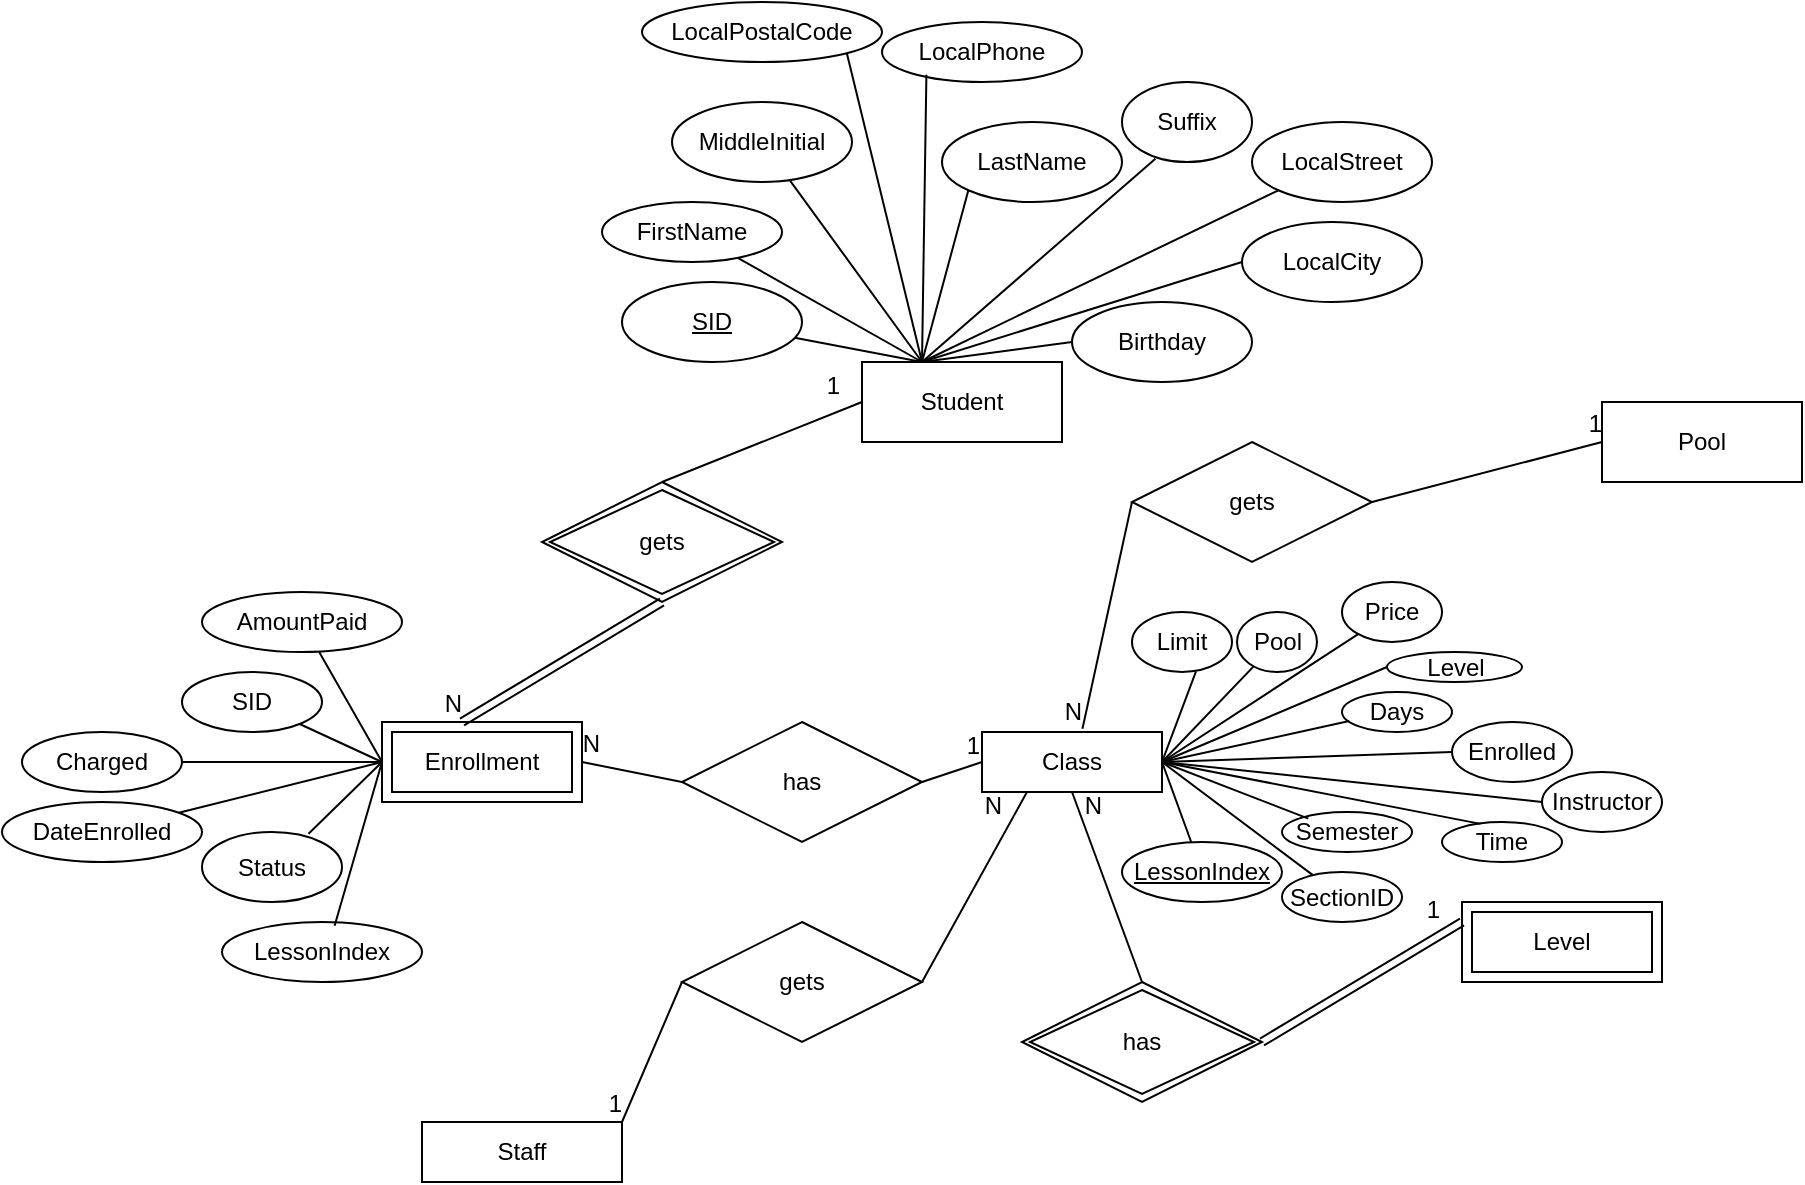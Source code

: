 <mxfile version="15.7.3" type="github">
  <diagram id="IuRK4OOVFnM3gcbih9Tb" name="Page-1">
    <mxGraphModel dx="1167" dy="194" grid="1" gridSize="10" guides="1" tooltips="1" connect="1" arrows="1" fold="1" page="1" pageScale="1" pageWidth="850" pageHeight="1100" math="0" shadow="0">
      <root>
        <mxCell id="0" />
        <mxCell id="1" parent="0" />
        <mxCell id="EqGL3WKhdZ_vhaVdY7gF-1" value="Class" style="rounded=0;whiteSpace=wrap;html=1;" vertex="1" parent="1">
          <mxGeometry x="390" y="575" width="90" height="30" as="geometry" />
        </mxCell>
        <mxCell id="EqGL3WKhdZ_vhaVdY7gF-3" value="Pool" style="rounded=0;whiteSpace=wrap;html=1;" vertex="1" parent="1">
          <mxGeometry x="700" y="410" width="100" height="40" as="geometry" />
        </mxCell>
        <mxCell id="EqGL3WKhdZ_vhaVdY7gF-4" value="Staff" style="rounded=0;whiteSpace=wrap;html=1;" vertex="1" parent="1">
          <mxGeometry x="110" y="770" width="100" height="30" as="geometry" />
        </mxCell>
        <mxCell id="EqGL3WKhdZ_vhaVdY7gF-6" value="Student" style="rounded=0;whiteSpace=wrap;html=1;" vertex="1" parent="1">
          <mxGeometry x="330" y="390" width="100" height="40" as="geometry" />
        </mxCell>
        <mxCell id="EqGL3WKhdZ_vhaVdY7gF-7" value="Enrollment" style="shape=ext;margin=3;double=1;whiteSpace=wrap;html=1;align=center;" vertex="1" parent="1">
          <mxGeometry x="90" y="570" width="100" height="40" as="geometry" />
        </mxCell>
        <mxCell id="EqGL3WKhdZ_vhaVdY7gF-8" value="Level" style="shape=ext;margin=3;double=1;whiteSpace=wrap;html=1;align=center;" vertex="1" parent="1">
          <mxGeometry x="630" y="660" width="100" height="40" as="geometry" />
        </mxCell>
        <mxCell id="EqGL3WKhdZ_vhaVdY7gF-10" value="has" style="shape=rhombus;double=1;perimeter=rhombusPerimeter;whiteSpace=wrap;html=1;align=center;" vertex="1" parent="1">
          <mxGeometry x="410" y="700" width="120" height="60" as="geometry" />
        </mxCell>
        <mxCell id="EqGL3WKhdZ_vhaVdY7gF-11" value="gets" style="shape=rhombus;double=1;perimeter=rhombusPerimeter;whiteSpace=wrap;html=1;align=center;" vertex="1" parent="1">
          <mxGeometry x="170" y="450" width="120" height="60" as="geometry" />
        </mxCell>
        <mxCell id="EqGL3WKhdZ_vhaVdY7gF-16" value="" style="shape=link;html=1;rounded=0;endArrow=none;endFill=0;entryX=0;entryY=0.25;entryDx=0;entryDy=0;exitX=1;exitY=0.5;exitDx=0;exitDy=0;" edge="1" parent="1" source="EqGL3WKhdZ_vhaVdY7gF-10" target="EqGL3WKhdZ_vhaVdY7gF-8">
          <mxGeometry relative="1" as="geometry">
            <mxPoint x="629.8" y="440" as="sourcePoint" />
            <mxPoint x="630" y="508" as="targetPoint" />
          </mxGeometry>
        </mxCell>
        <mxCell id="EqGL3WKhdZ_vhaVdY7gF-17" value="1" style="resizable=0;html=1;align=right;verticalAlign=bottom;" connectable="0" vertex="1" parent="EqGL3WKhdZ_vhaVdY7gF-16">
          <mxGeometry x="1" relative="1" as="geometry">
            <mxPoint x="-10" y="2" as="offset" />
          </mxGeometry>
        </mxCell>
        <mxCell id="EqGL3WKhdZ_vhaVdY7gF-18" value="" style="shape=link;html=1;rounded=0;endArrow=none;endFill=0;entryX=0.4;entryY=0;entryDx=0;entryDy=0;entryPerimeter=0;exitX=0.5;exitY=1;exitDx=0;exitDy=0;" edge="1" parent="1" source="EqGL3WKhdZ_vhaVdY7gF-11" target="EqGL3WKhdZ_vhaVdY7gF-7">
          <mxGeometry relative="1" as="geometry">
            <mxPoint x="130" y="500" as="sourcePoint" />
            <mxPoint x="290" y="500" as="targetPoint" />
          </mxGeometry>
        </mxCell>
        <mxCell id="EqGL3WKhdZ_vhaVdY7gF-19" value="N" style="resizable=0;html=1;align=right;verticalAlign=bottom;" connectable="0" vertex="1" parent="EqGL3WKhdZ_vhaVdY7gF-18">
          <mxGeometry x="1" relative="1" as="geometry" />
        </mxCell>
        <mxCell id="EqGL3WKhdZ_vhaVdY7gF-20" value="" style="endArrow=none;html=1;rounded=0;entryX=0;entryY=0.5;entryDx=0;entryDy=0;exitX=0.5;exitY=0;exitDx=0;exitDy=0;" edge="1" parent="1" source="EqGL3WKhdZ_vhaVdY7gF-11" target="EqGL3WKhdZ_vhaVdY7gF-6">
          <mxGeometry relative="1" as="geometry">
            <mxPoint x="280" y="450" as="sourcePoint" />
            <mxPoint x="440" y="450" as="targetPoint" />
          </mxGeometry>
        </mxCell>
        <mxCell id="EqGL3WKhdZ_vhaVdY7gF-21" value="1" style="resizable=0;html=1;align=right;verticalAlign=bottom;" connectable="0" vertex="1" parent="EqGL3WKhdZ_vhaVdY7gF-20">
          <mxGeometry x="1" relative="1" as="geometry">
            <mxPoint x="-10" as="offset" />
          </mxGeometry>
        </mxCell>
        <mxCell id="EqGL3WKhdZ_vhaVdY7gF-22" value="" style="endArrow=none;html=1;rounded=0;entryX=0.5;entryY=1;entryDx=0;entryDy=0;exitX=0.5;exitY=0;exitDx=0;exitDy=0;" edge="1" parent="1" source="EqGL3WKhdZ_vhaVdY7gF-10" target="EqGL3WKhdZ_vhaVdY7gF-1">
          <mxGeometry relative="1" as="geometry">
            <mxPoint x="600" y="440" as="sourcePoint" />
            <mxPoint x="760" y="440" as="targetPoint" />
          </mxGeometry>
        </mxCell>
        <mxCell id="EqGL3WKhdZ_vhaVdY7gF-23" value="N" style="resizable=0;html=1;align=right;verticalAlign=bottom;" connectable="0" vertex="1" parent="EqGL3WKhdZ_vhaVdY7gF-22">
          <mxGeometry x="1" relative="1" as="geometry">
            <mxPoint x="15" y="15" as="offset" />
          </mxGeometry>
        </mxCell>
        <mxCell id="EqGL3WKhdZ_vhaVdY7gF-27" value="has" style="shape=rhombus;perimeter=rhombusPerimeter;whiteSpace=wrap;html=1;align=center;" vertex="1" parent="1">
          <mxGeometry x="240" y="570" width="120" height="60" as="geometry" />
        </mxCell>
        <mxCell id="EqGL3WKhdZ_vhaVdY7gF-28" value="" style="endArrow=none;html=1;rounded=0;entryX=0;entryY=0.5;entryDx=0;entryDy=0;exitX=1;exitY=0.5;exitDx=0;exitDy=0;" edge="1" parent="1" source="EqGL3WKhdZ_vhaVdY7gF-27" target="EqGL3WKhdZ_vhaVdY7gF-1">
          <mxGeometry relative="1" as="geometry">
            <mxPoint x="330" y="620" as="sourcePoint" />
            <mxPoint x="490" y="620" as="targetPoint" />
          </mxGeometry>
        </mxCell>
        <mxCell id="EqGL3WKhdZ_vhaVdY7gF-29" value="1" style="resizable=0;html=1;align=right;verticalAlign=bottom;" connectable="0" vertex="1" parent="EqGL3WKhdZ_vhaVdY7gF-28">
          <mxGeometry x="1" relative="1" as="geometry" />
        </mxCell>
        <mxCell id="EqGL3WKhdZ_vhaVdY7gF-30" value="" style="endArrow=none;html=1;rounded=0;entryX=1;entryY=0.5;entryDx=0;entryDy=0;" edge="1" parent="1" target="EqGL3WKhdZ_vhaVdY7gF-7">
          <mxGeometry relative="1" as="geometry">
            <mxPoint x="240" y="600" as="sourcePoint" />
            <mxPoint x="490" y="620" as="targetPoint" />
          </mxGeometry>
        </mxCell>
        <mxCell id="EqGL3WKhdZ_vhaVdY7gF-31" value="N" style="resizable=0;html=1;align=right;verticalAlign=bottom;" connectable="0" vertex="1" parent="EqGL3WKhdZ_vhaVdY7gF-30">
          <mxGeometry x="1" relative="1" as="geometry">
            <mxPoint x="10" as="offset" />
          </mxGeometry>
        </mxCell>
        <mxCell id="EqGL3WKhdZ_vhaVdY7gF-32" value="gets" style="shape=rhombus;perimeter=rhombusPerimeter;whiteSpace=wrap;html=1;align=center;" vertex="1" parent="1">
          <mxGeometry x="465" y="430" width="120" height="60" as="geometry" />
        </mxCell>
        <mxCell id="EqGL3WKhdZ_vhaVdY7gF-33" value="" style="endArrow=none;html=1;rounded=0;entryX=0;entryY=0.5;entryDx=0;entryDy=0;exitX=1;exitY=0.5;exitDx=0;exitDy=0;" edge="1" parent="1" source="EqGL3WKhdZ_vhaVdY7gF-32" target="EqGL3WKhdZ_vhaVdY7gF-3">
          <mxGeometry relative="1" as="geometry">
            <mxPoint x="480" y="520" as="sourcePoint" />
            <mxPoint x="640" y="520" as="targetPoint" />
          </mxGeometry>
        </mxCell>
        <mxCell id="EqGL3WKhdZ_vhaVdY7gF-34" value="1" style="resizable=0;html=1;align=right;verticalAlign=bottom;" connectable="0" vertex="1" parent="EqGL3WKhdZ_vhaVdY7gF-33">
          <mxGeometry x="1" relative="1" as="geometry">
            <mxPoint as="offset" />
          </mxGeometry>
        </mxCell>
        <mxCell id="EqGL3WKhdZ_vhaVdY7gF-35" value="" style="endArrow=none;html=1;rounded=0;exitX=0;exitY=0.5;exitDx=0;exitDy=0;entryX=0.558;entryY=-0.053;entryDx=0;entryDy=0;entryPerimeter=0;" edge="1" parent="1" source="EqGL3WKhdZ_vhaVdY7gF-32" target="EqGL3WKhdZ_vhaVdY7gF-1">
          <mxGeometry relative="1" as="geometry">
            <mxPoint x="480" y="520" as="sourcePoint" />
            <mxPoint x="440" y="570" as="targetPoint" />
          </mxGeometry>
        </mxCell>
        <mxCell id="EqGL3WKhdZ_vhaVdY7gF-36" value="N" style="resizable=0;html=1;align=right;verticalAlign=bottom;" connectable="0" vertex="1" parent="EqGL3WKhdZ_vhaVdY7gF-35">
          <mxGeometry x="1" relative="1" as="geometry" />
        </mxCell>
        <mxCell id="EqGL3WKhdZ_vhaVdY7gF-37" value="gets" style="shape=rhombus;perimeter=rhombusPerimeter;whiteSpace=wrap;html=1;align=center;" vertex="1" parent="1">
          <mxGeometry x="240" y="670" width="120" height="60" as="geometry" />
        </mxCell>
        <mxCell id="EqGL3WKhdZ_vhaVdY7gF-38" value="" style="endArrow=none;html=1;rounded=0;exitX=1;exitY=0.5;exitDx=0;exitDy=0;entryX=0.25;entryY=1;entryDx=0;entryDy=0;" edge="1" parent="1" source="EqGL3WKhdZ_vhaVdY7gF-37" target="EqGL3WKhdZ_vhaVdY7gF-1">
          <mxGeometry relative="1" as="geometry">
            <mxPoint x="330" y="620" as="sourcePoint" />
            <mxPoint x="490" y="620" as="targetPoint" />
          </mxGeometry>
        </mxCell>
        <mxCell id="EqGL3WKhdZ_vhaVdY7gF-39" value="N" style="resizable=0;html=1;align=right;verticalAlign=bottom;" connectable="0" vertex="1" parent="EqGL3WKhdZ_vhaVdY7gF-38">
          <mxGeometry x="1" relative="1" as="geometry">
            <mxPoint x="-12" y="15" as="offset" />
          </mxGeometry>
        </mxCell>
        <mxCell id="EqGL3WKhdZ_vhaVdY7gF-40" value="" style="endArrow=none;html=1;rounded=0;exitX=0;exitY=0.5;exitDx=0;exitDy=0;" edge="1" parent="1" source="EqGL3WKhdZ_vhaVdY7gF-37">
          <mxGeometry relative="1" as="geometry">
            <mxPoint x="230" y="700" as="sourcePoint" />
            <mxPoint x="210" y="770" as="targetPoint" />
          </mxGeometry>
        </mxCell>
        <mxCell id="EqGL3WKhdZ_vhaVdY7gF-41" value="1" style="resizable=0;html=1;align=right;verticalAlign=bottom;" connectable="0" vertex="1" parent="EqGL3WKhdZ_vhaVdY7gF-40">
          <mxGeometry x="1" relative="1" as="geometry" />
        </mxCell>
        <mxCell id="EqGL3WKhdZ_vhaVdY7gF-43" value="SID" style="ellipse;whiteSpace=wrap;html=1;align=center;fontStyle=4;" vertex="1" parent="1">
          <mxGeometry x="210" y="350" width="90" height="40" as="geometry" />
        </mxCell>
        <mxCell id="EqGL3WKhdZ_vhaVdY7gF-44" value="FirstName" style="ellipse;whiteSpace=wrap;html=1;align=center;" vertex="1" parent="1">
          <mxGeometry x="200" y="310" width="90" height="30" as="geometry" />
        </mxCell>
        <mxCell id="EqGL3WKhdZ_vhaVdY7gF-45" value="MiddleInitial" style="ellipse;whiteSpace=wrap;html=1;align=center;" vertex="1" parent="1">
          <mxGeometry x="235" y="260" width="90" height="40" as="geometry" />
        </mxCell>
        <mxCell id="EqGL3WKhdZ_vhaVdY7gF-46" value="LastName" style="ellipse;whiteSpace=wrap;html=1;align=center;" vertex="1" parent="1">
          <mxGeometry x="370" y="270" width="90" height="40" as="geometry" />
        </mxCell>
        <mxCell id="EqGL3WKhdZ_vhaVdY7gF-47" value="Suffix" style="ellipse;whiteSpace=wrap;html=1;align=center;" vertex="1" parent="1">
          <mxGeometry x="460" y="250" width="65" height="40" as="geometry" />
        </mxCell>
        <mxCell id="EqGL3WKhdZ_vhaVdY7gF-48" value="Birthday" style="ellipse;whiteSpace=wrap;html=1;align=center;" vertex="1" parent="1">
          <mxGeometry x="435" y="360" width="90" height="40" as="geometry" />
        </mxCell>
        <mxCell id="EqGL3WKhdZ_vhaVdY7gF-49" value="LocalStreet" style="ellipse;whiteSpace=wrap;html=1;align=center;" vertex="1" parent="1">
          <mxGeometry x="525" y="270" width="90" height="40" as="geometry" />
        </mxCell>
        <mxCell id="EqGL3WKhdZ_vhaVdY7gF-50" value="LocalCity" style="ellipse;whiteSpace=wrap;html=1;align=center;" vertex="1" parent="1">
          <mxGeometry x="520" y="320" width="90" height="40" as="geometry" />
        </mxCell>
        <mxCell id="EqGL3WKhdZ_vhaVdY7gF-51" value="LocalPostalCode" style="ellipse;whiteSpace=wrap;html=1;align=center;" vertex="1" parent="1">
          <mxGeometry x="220" y="210" width="120" height="30" as="geometry" />
        </mxCell>
        <mxCell id="EqGL3WKhdZ_vhaVdY7gF-52" value="LocalPhone" style="ellipse;whiteSpace=wrap;html=1;align=center;" vertex="1" parent="1">
          <mxGeometry x="340" y="220" width="100" height="30" as="geometry" />
        </mxCell>
        <mxCell id="EqGL3WKhdZ_vhaVdY7gF-54" value="" style="endArrow=none;html=1;rounded=0;" edge="1" parent="1" source="EqGL3WKhdZ_vhaVdY7gF-43">
          <mxGeometry relative="1" as="geometry">
            <mxPoint x="370" y="320" as="sourcePoint" />
            <mxPoint x="360" y="390" as="targetPoint" />
          </mxGeometry>
        </mxCell>
        <mxCell id="EqGL3WKhdZ_vhaVdY7gF-55" value="" style="endArrow=none;html=1;rounded=0;" edge="1" parent="1" target="EqGL3WKhdZ_vhaVdY7gF-44">
          <mxGeometry relative="1" as="geometry">
            <mxPoint x="360" y="390" as="sourcePoint" />
            <mxPoint x="530" y="320" as="targetPoint" />
          </mxGeometry>
        </mxCell>
        <mxCell id="EqGL3WKhdZ_vhaVdY7gF-56" value="" style="endArrow=none;html=1;rounded=0;entryX=0;entryY=0.5;entryDx=0;entryDy=0;" edge="1" parent="1" target="EqGL3WKhdZ_vhaVdY7gF-48">
          <mxGeometry relative="1" as="geometry">
            <mxPoint x="360" y="390" as="sourcePoint" />
            <mxPoint x="530" y="320" as="targetPoint" />
          </mxGeometry>
        </mxCell>
        <mxCell id="EqGL3WKhdZ_vhaVdY7gF-57" value="" style="endArrow=none;html=1;rounded=0;entryX=0;entryY=0.5;entryDx=0;entryDy=0;" edge="1" parent="1" target="EqGL3WKhdZ_vhaVdY7gF-50">
          <mxGeometry relative="1" as="geometry">
            <mxPoint x="360" y="390" as="sourcePoint" />
            <mxPoint x="530" y="320" as="targetPoint" />
          </mxGeometry>
        </mxCell>
        <mxCell id="EqGL3WKhdZ_vhaVdY7gF-58" value="" style="endArrow=none;html=1;rounded=0;entryX=0;entryY=1;entryDx=0;entryDy=0;" edge="1" parent="1" target="EqGL3WKhdZ_vhaVdY7gF-49">
          <mxGeometry relative="1" as="geometry">
            <mxPoint x="360" y="390" as="sourcePoint" />
            <mxPoint x="530" y="320" as="targetPoint" />
          </mxGeometry>
        </mxCell>
        <mxCell id="EqGL3WKhdZ_vhaVdY7gF-59" value="" style="endArrow=none;html=1;rounded=0;entryX=0.257;entryY=0.959;entryDx=0;entryDy=0;entryPerimeter=0;" edge="1" parent="1" target="EqGL3WKhdZ_vhaVdY7gF-47">
          <mxGeometry relative="1" as="geometry">
            <mxPoint x="360" y="390" as="sourcePoint" />
            <mxPoint x="530" y="320" as="targetPoint" />
          </mxGeometry>
        </mxCell>
        <mxCell id="EqGL3WKhdZ_vhaVdY7gF-60" value="" style="endArrow=none;html=1;rounded=0;" edge="1" parent="1" target="EqGL3WKhdZ_vhaVdY7gF-45">
          <mxGeometry relative="1" as="geometry">
            <mxPoint x="360" y="390" as="sourcePoint" />
            <mxPoint x="530" y="320" as="targetPoint" />
          </mxGeometry>
        </mxCell>
        <mxCell id="EqGL3WKhdZ_vhaVdY7gF-61" value="" style="endArrow=none;html=1;rounded=0;entryX=0;entryY=1;entryDx=0;entryDy=0;" edge="1" parent="1" target="EqGL3WKhdZ_vhaVdY7gF-46">
          <mxGeometry relative="1" as="geometry">
            <mxPoint x="360" y="390" as="sourcePoint" />
            <mxPoint x="530" y="320" as="targetPoint" />
          </mxGeometry>
        </mxCell>
        <mxCell id="EqGL3WKhdZ_vhaVdY7gF-62" value="" style="endArrow=none;html=1;rounded=0;entryX=1;entryY=1;entryDx=0;entryDy=0;" edge="1" parent="1" target="EqGL3WKhdZ_vhaVdY7gF-51">
          <mxGeometry relative="1" as="geometry">
            <mxPoint x="360" y="390" as="sourcePoint" />
            <mxPoint x="530" y="320" as="targetPoint" />
          </mxGeometry>
        </mxCell>
        <mxCell id="EqGL3WKhdZ_vhaVdY7gF-63" value="" style="endArrow=none;html=1;rounded=0;entryX=0.222;entryY=0.879;entryDx=0;entryDy=0;entryPerimeter=0;" edge="1" parent="1" target="EqGL3WKhdZ_vhaVdY7gF-52">
          <mxGeometry relative="1" as="geometry">
            <mxPoint x="360" y="390" as="sourcePoint" />
            <mxPoint x="530" y="320" as="targetPoint" />
          </mxGeometry>
        </mxCell>
        <mxCell id="EqGL3WKhdZ_vhaVdY7gF-65" value="SID" style="ellipse;whiteSpace=wrap;html=1;align=center;" vertex="1" parent="1">
          <mxGeometry x="-10" y="545" width="70" height="30" as="geometry" />
        </mxCell>
        <mxCell id="EqGL3WKhdZ_vhaVdY7gF-66" value="LessonIndex" style="ellipse;whiteSpace=wrap;html=1;align=center;" vertex="1" parent="1">
          <mxGeometry x="10" y="670" width="100" height="30" as="geometry" />
        </mxCell>
        <mxCell id="EqGL3WKhdZ_vhaVdY7gF-67" value="Status" style="ellipse;whiteSpace=wrap;html=1;align=center;" vertex="1" parent="1">
          <mxGeometry y="625" width="70" height="35" as="geometry" />
        </mxCell>
        <mxCell id="EqGL3WKhdZ_vhaVdY7gF-69" value="Charged" style="ellipse;whiteSpace=wrap;html=1;align=center;" vertex="1" parent="1">
          <mxGeometry x="-90" y="575" width="80" height="30" as="geometry" />
        </mxCell>
        <mxCell id="EqGL3WKhdZ_vhaVdY7gF-71" value="AmountPaid" style="ellipse;whiteSpace=wrap;html=1;align=center;" vertex="1" parent="1">
          <mxGeometry y="505" width="100" height="30" as="geometry" />
        </mxCell>
        <mxCell id="EqGL3WKhdZ_vhaVdY7gF-72" value="DateEnrolled" style="ellipse;whiteSpace=wrap;html=1;align=center;" vertex="1" parent="1">
          <mxGeometry x="-100" y="610" width="100" height="30" as="geometry" />
        </mxCell>
        <mxCell id="EqGL3WKhdZ_vhaVdY7gF-73" value="" style="endArrow=none;html=1;rounded=0;entryX=0;entryY=0.5;entryDx=0;entryDy=0;" edge="1" parent="1" source="EqGL3WKhdZ_vhaVdY7gF-65" target="EqGL3WKhdZ_vhaVdY7gF-7">
          <mxGeometry relative="1" as="geometry">
            <mxPoint x="70" y="640" as="sourcePoint" />
            <mxPoint x="230" y="640" as="targetPoint" />
          </mxGeometry>
        </mxCell>
        <mxCell id="EqGL3WKhdZ_vhaVdY7gF-74" value="" style="endArrow=none;html=1;rounded=0;" edge="1" parent="1" source="EqGL3WKhdZ_vhaVdY7gF-71">
          <mxGeometry relative="1" as="geometry">
            <mxPoint x="70" y="640" as="sourcePoint" />
            <mxPoint x="90" y="590" as="targetPoint" />
          </mxGeometry>
        </mxCell>
        <mxCell id="EqGL3WKhdZ_vhaVdY7gF-75" value="" style="endArrow=none;html=1;rounded=0;exitX=0;exitY=0.5;exitDx=0;exitDy=0;entryX=0.761;entryY=0.026;entryDx=0;entryDy=0;entryPerimeter=0;" edge="1" parent="1" source="EqGL3WKhdZ_vhaVdY7gF-7" target="EqGL3WKhdZ_vhaVdY7gF-67">
          <mxGeometry relative="1" as="geometry">
            <mxPoint x="70" y="640" as="sourcePoint" />
            <mxPoint x="230" y="640" as="targetPoint" />
          </mxGeometry>
        </mxCell>
        <mxCell id="EqGL3WKhdZ_vhaVdY7gF-76" value="" style="endArrow=none;html=1;rounded=0;exitX=0;exitY=0.5;exitDx=0;exitDy=0;" edge="1" parent="1" source="EqGL3WKhdZ_vhaVdY7gF-7" target="EqGL3WKhdZ_vhaVdY7gF-69">
          <mxGeometry relative="1" as="geometry">
            <mxPoint x="70" y="640" as="sourcePoint" />
            <mxPoint x="230" y="640" as="targetPoint" />
          </mxGeometry>
        </mxCell>
        <mxCell id="EqGL3WKhdZ_vhaVdY7gF-77" value="" style="endArrow=none;html=1;rounded=0;entryX=0.563;entryY=0.062;entryDx=0;entryDy=0;entryPerimeter=0;" edge="1" parent="1" target="EqGL3WKhdZ_vhaVdY7gF-66">
          <mxGeometry relative="1" as="geometry">
            <mxPoint x="90" y="590" as="sourcePoint" />
            <mxPoint x="70" y="680" as="targetPoint" />
          </mxGeometry>
        </mxCell>
        <mxCell id="EqGL3WKhdZ_vhaVdY7gF-78" value="" style="endArrow=none;html=1;rounded=0;" edge="1" parent="1" target="EqGL3WKhdZ_vhaVdY7gF-72">
          <mxGeometry relative="1" as="geometry">
            <mxPoint x="90" y="590" as="sourcePoint" />
            <mxPoint x="230" y="640" as="targetPoint" />
          </mxGeometry>
        </mxCell>
        <mxCell id="EqGL3WKhdZ_vhaVdY7gF-79" value="SectionID" style="ellipse;whiteSpace=wrap;html=1;align=center;" vertex="1" parent="1">
          <mxGeometry x="540" y="645" width="60" height="25" as="geometry" />
        </mxCell>
        <mxCell id="EqGL3WKhdZ_vhaVdY7gF-80" value="LessonIndex" style="ellipse;whiteSpace=wrap;html=1;align=center;fontStyle=4;" vertex="1" parent="1">
          <mxGeometry x="460" y="630" width="80" height="30" as="geometry" />
        </mxCell>
        <mxCell id="EqGL3WKhdZ_vhaVdY7gF-81" value="Level" style="ellipse;whiteSpace=wrap;html=1;align=center;" vertex="1" parent="1">
          <mxGeometry x="592.5" y="535" width="67.5" height="15" as="geometry" />
        </mxCell>
        <mxCell id="EqGL3WKhdZ_vhaVdY7gF-83" value="Semester" style="ellipse;whiteSpace=wrap;html=1;align=center;" vertex="1" parent="1">
          <mxGeometry x="540" y="615" width="65" height="20" as="geometry" />
        </mxCell>
        <mxCell id="EqGL3WKhdZ_vhaVdY7gF-84" value="Days" style="ellipse;whiteSpace=wrap;html=1;align=center;" vertex="1" parent="1">
          <mxGeometry x="570" y="555" width="55" height="20" as="geometry" />
        </mxCell>
        <mxCell id="EqGL3WKhdZ_vhaVdY7gF-85" value="Time" style="ellipse;whiteSpace=wrap;html=1;align=center;" vertex="1" parent="1">
          <mxGeometry x="620" y="620" width="60" height="20" as="geometry" />
        </mxCell>
        <mxCell id="EqGL3WKhdZ_vhaVdY7gF-86" value="Pool" style="ellipse;whiteSpace=wrap;html=1;align=center;" vertex="1" parent="1">
          <mxGeometry x="517.5" y="515" width="40" height="30" as="geometry" />
        </mxCell>
        <mxCell id="EqGL3WKhdZ_vhaVdY7gF-87" value="Instructor" style="ellipse;whiteSpace=wrap;html=1;align=center;" vertex="1" parent="1">
          <mxGeometry x="670" y="595" width="60" height="30" as="geometry" />
        </mxCell>
        <mxCell id="EqGL3WKhdZ_vhaVdY7gF-88" value="Limit" style="ellipse;whiteSpace=wrap;html=1;align=center;" vertex="1" parent="1">
          <mxGeometry x="465" y="515" width="50" height="30" as="geometry" />
        </mxCell>
        <mxCell id="EqGL3WKhdZ_vhaVdY7gF-89" value="Enrolled" style="ellipse;whiteSpace=wrap;html=1;align=center;" vertex="1" parent="1">
          <mxGeometry x="625" y="570" width="60" height="30" as="geometry" />
        </mxCell>
        <mxCell id="EqGL3WKhdZ_vhaVdY7gF-90" value="Price" style="ellipse;whiteSpace=wrap;html=1;align=center;" vertex="1" parent="1">
          <mxGeometry x="570" y="500" width="50" height="30" as="geometry" />
        </mxCell>
        <mxCell id="EqGL3WKhdZ_vhaVdY7gF-91" value="" style="endArrow=none;html=1;rounded=0;entryX=0.203;entryY=0.165;entryDx=0;entryDy=0;exitX=1;exitY=0.5;exitDx=0;exitDy=0;entryPerimeter=0;" edge="1" parent="1" source="EqGL3WKhdZ_vhaVdY7gF-1" target="EqGL3WKhdZ_vhaVdY7gF-83">
          <mxGeometry relative="1" as="geometry">
            <mxPoint x="460" y="590" as="sourcePoint" />
            <mxPoint x="620" y="590" as="targetPoint" />
          </mxGeometry>
        </mxCell>
        <mxCell id="EqGL3WKhdZ_vhaVdY7gF-92" value="" style="endArrow=none;html=1;rounded=0;exitX=1;exitY=0.5;exitDx=0;exitDy=0;entryX=0.64;entryY=0.991;entryDx=0;entryDy=0;entryPerimeter=0;" edge="1" parent="1" source="EqGL3WKhdZ_vhaVdY7gF-1" target="EqGL3WKhdZ_vhaVdY7gF-88">
          <mxGeometry relative="1" as="geometry">
            <mxPoint x="460" y="590" as="sourcePoint" />
            <mxPoint x="620" y="590" as="targetPoint" />
          </mxGeometry>
        </mxCell>
        <mxCell id="EqGL3WKhdZ_vhaVdY7gF-93" value="" style="endArrow=none;html=1;rounded=0;" edge="1" parent="1" target="EqGL3WKhdZ_vhaVdY7gF-79">
          <mxGeometry relative="1" as="geometry">
            <mxPoint x="480" y="590" as="sourcePoint" />
            <mxPoint x="620" y="590" as="targetPoint" />
          </mxGeometry>
        </mxCell>
        <mxCell id="EqGL3WKhdZ_vhaVdY7gF-94" value="" style="endArrow=none;html=1;rounded=0;entryX=0;entryY=0.5;entryDx=0;entryDy=0;exitX=1;exitY=0.5;exitDx=0;exitDy=0;" edge="1" parent="1" source="EqGL3WKhdZ_vhaVdY7gF-1" target="EqGL3WKhdZ_vhaVdY7gF-81">
          <mxGeometry relative="1" as="geometry">
            <mxPoint x="460" y="590" as="sourcePoint" />
            <mxPoint x="620" y="590" as="targetPoint" />
          </mxGeometry>
        </mxCell>
        <mxCell id="EqGL3WKhdZ_vhaVdY7gF-95" value="" style="endArrow=none;html=1;rounded=0;entryX=0.434;entryY=0.013;entryDx=0;entryDy=0;entryPerimeter=0;exitX=1;exitY=0.5;exitDx=0;exitDy=0;" edge="1" parent="1" source="EqGL3WKhdZ_vhaVdY7gF-1" target="EqGL3WKhdZ_vhaVdY7gF-80">
          <mxGeometry relative="1" as="geometry">
            <mxPoint x="460" y="590" as="sourcePoint" />
            <mxPoint x="620" y="590" as="targetPoint" />
          </mxGeometry>
        </mxCell>
        <mxCell id="EqGL3WKhdZ_vhaVdY7gF-96" value="" style="endArrow=none;html=1;rounded=0;" edge="1" parent="1" target="EqGL3WKhdZ_vhaVdY7gF-86">
          <mxGeometry relative="1" as="geometry">
            <mxPoint x="480" y="590" as="sourcePoint" />
            <mxPoint x="650" y="590" as="targetPoint" />
          </mxGeometry>
        </mxCell>
        <mxCell id="EqGL3WKhdZ_vhaVdY7gF-97" value="" style="endArrow=none;html=1;rounded=0;exitX=1;exitY=0.5;exitDx=0;exitDy=0;entryX=0;entryY=0.5;entryDx=0;entryDy=0;" edge="1" parent="1" source="EqGL3WKhdZ_vhaVdY7gF-1" target="EqGL3WKhdZ_vhaVdY7gF-89">
          <mxGeometry relative="1" as="geometry">
            <mxPoint x="490" y="590" as="sourcePoint" />
            <mxPoint x="650" y="590" as="targetPoint" />
          </mxGeometry>
        </mxCell>
        <mxCell id="EqGL3WKhdZ_vhaVdY7gF-98" value="" style="endArrow=none;html=1;rounded=0;entryX=0.321;entryY=0.047;entryDx=0;entryDy=0;exitX=1;exitY=0.5;exitDx=0;exitDy=0;entryPerimeter=0;" edge="1" parent="1" source="EqGL3WKhdZ_vhaVdY7gF-1" target="EqGL3WKhdZ_vhaVdY7gF-85">
          <mxGeometry relative="1" as="geometry">
            <mxPoint x="490" y="590" as="sourcePoint" />
            <mxPoint x="650" y="590" as="targetPoint" />
          </mxGeometry>
        </mxCell>
        <mxCell id="EqGL3WKhdZ_vhaVdY7gF-99" value="" style="endArrow=none;html=1;rounded=0;exitX=1;exitY=0.5;exitDx=0;exitDy=0;" edge="1" parent="1" source="EqGL3WKhdZ_vhaVdY7gF-1" target="EqGL3WKhdZ_vhaVdY7gF-90">
          <mxGeometry relative="1" as="geometry">
            <mxPoint x="490" y="590" as="sourcePoint" />
            <mxPoint x="650" y="590" as="targetPoint" />
          </mxGeometry>
        </mxCell>
        <mxCell id="EqGL3WKhdZ_vhaVdY7gF-100" value="" style="endArrow=none;html=1;rounded=0;entryX=0;entryY=0.5;entryDx=0;entryDy=0;" edge="1" parent="1" target="EqGL3WKhdZ_vhaVdY7gF-87">
          <mxGeometry relative="1" as="geometry">
            <mxPoint x="480" y="590" as="sourcePoint" />
            <mxPoint x="650" y="590" as="targetPoint" />
          </mxGeometry>
        </mxCell>
        <mxCell id="EqGL3WKhdZ_vhaVdY7gF-101" value="" style="endArrow=none;html=1;rounded=0;exitX=1;exitY=0.5;exitDx=0;exitDy=0;entryX=0.066;entryY=0.727;entryDx=0;entryDy=0;entryPerimeter=0;" edge="1" parent="1" source="EqGL3WKhdZ_vhaVdY7gF-1" target="EqGL3WKhdZ_vhaVdY7gF-84">
          <mxGeometry relative="1" as="geometry">
            <mxPoint x="480" y="600" as="sourcePoint" />
            <mxPoint x="640" y="600" as="targetPoint" />
          </mxGeometry>
        </mxCell>
      </root>
    </mxGraphModel>
  </diagram>
</mxfile>
